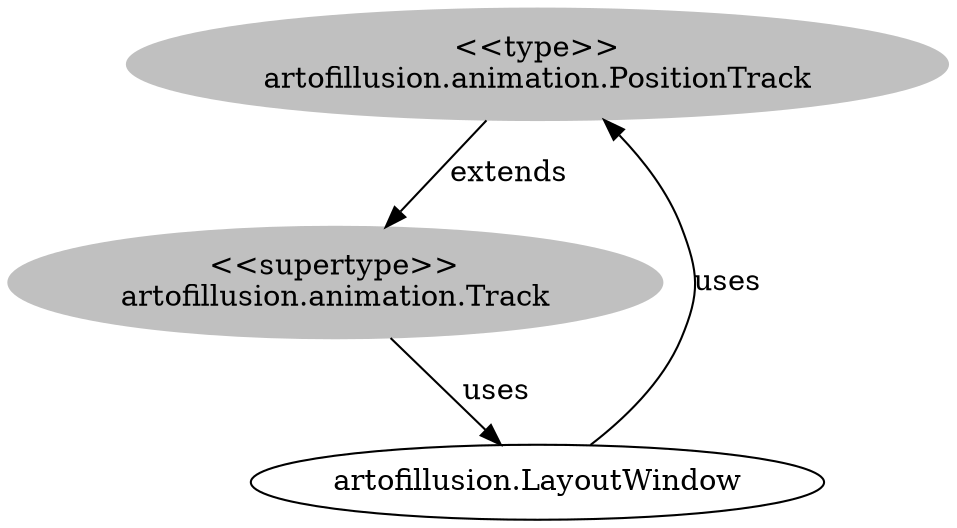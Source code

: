 digraph stk {
	artofillusion_animation_PositionTrack [label="<<type>>
artofillusion.animation.PositionTrack",style=filled,color="grey"];
	artofillusion_animation_Track [label="<<supertype>>
artofillusion.animation.Track",style=filled,color="grey"];
	artofillusion_LayoutWindow [label="artofillusion.LayoutWindow"];
	artofillusion_animation_PositionTrack -> artofillusion_animation_Track [label=extends];
	artofillusion_animation_Track -> artofillusion_LayoutWindow [label=uses];
	artofillusion_LayoutWindow -> artofillusion_animation_PositionTrack [label=uses];
}
